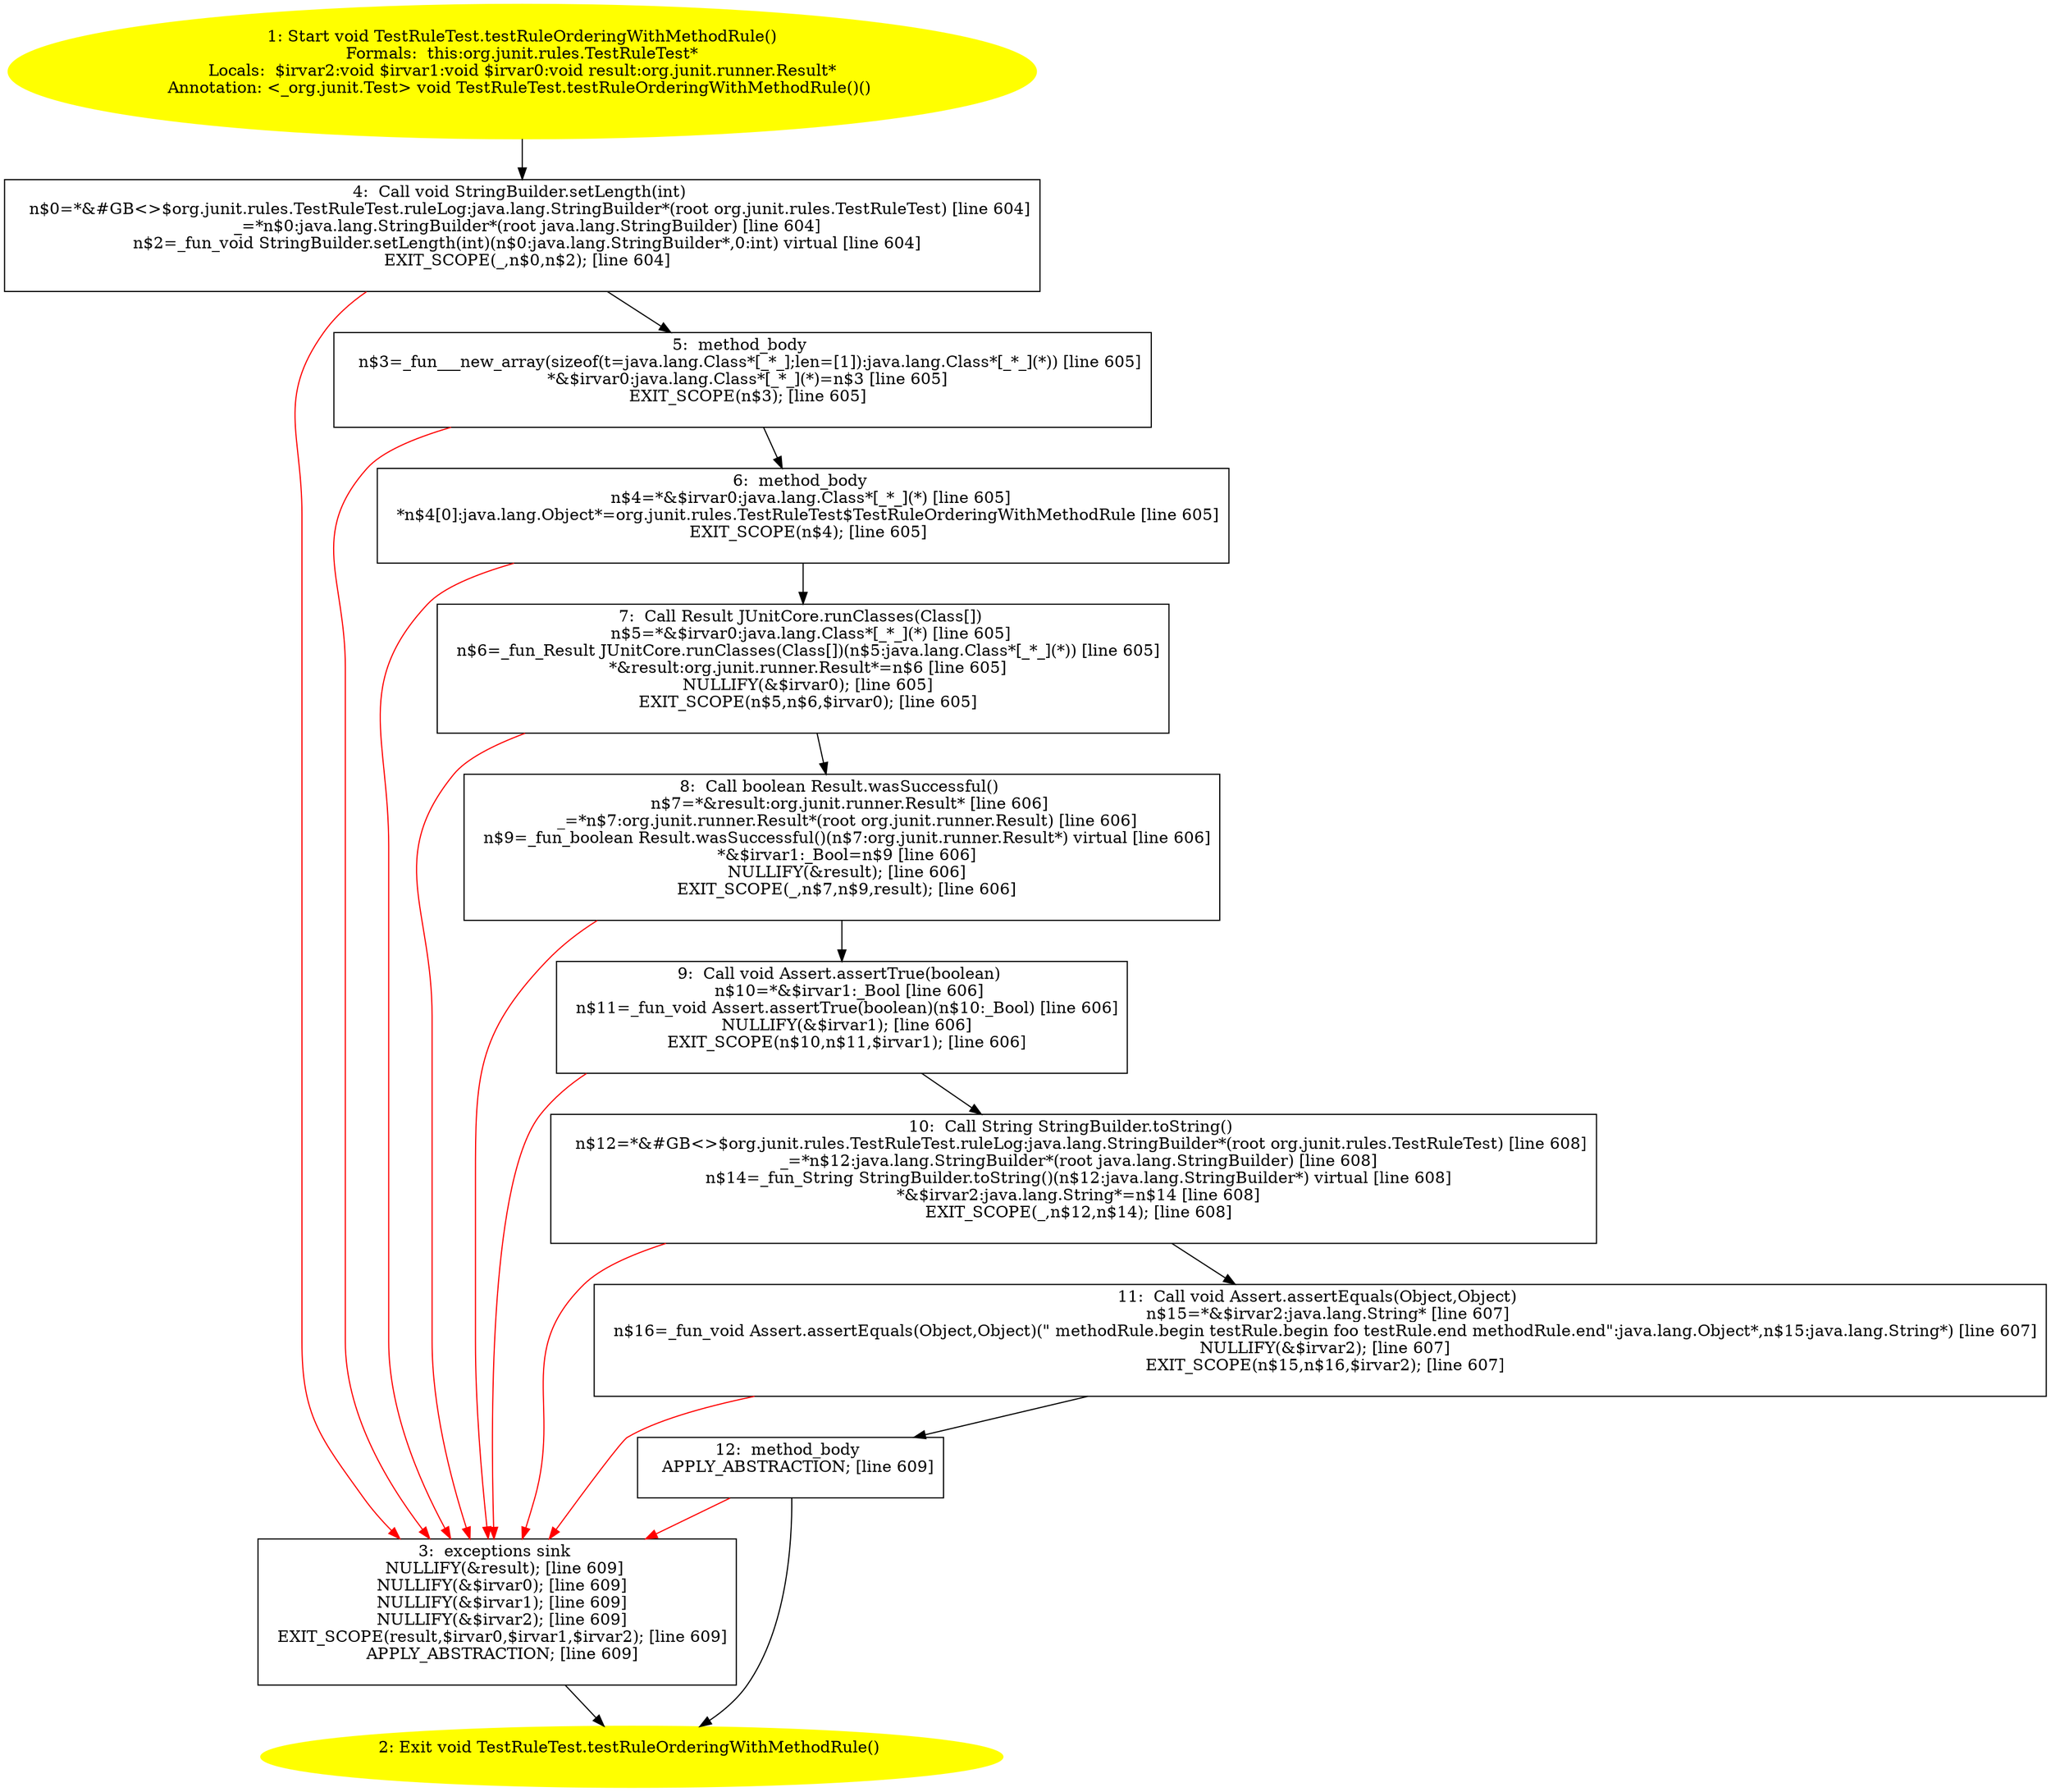 /* @generated */
digraph cfg {
"org.junit.rules.TestRuleTest.testRuleOrderingWithMethodRule():void.f852df980dda3ec21d1640f4f54ff58d_1" [label="1: Start void TestRuleTest.testRuleOrderingWithMethodRule()\nFormals:  this:org.junit.rules.TestRuleTest*\nLocals:  $irvar2:void $irvar1:void $irvar0:void result:org.junit.runner.Result*\nAnnotation: <_org.junit.Test> void TestRuleTest.testRuleOrderingWithMethodRule()() \n  " color=yellow style=filled]
	

	 "org.junit.rules.TestRuleTest.testRuleOrderingWithMethodRule():void.f852df980dda3ec21d1640f4f54ff58d_1" -> "org.junit.rules.TestRuleTest.testRuleOrderingWithMethodRule():void.f852df980dda3ec21d1640f4f54ff58d_4" ;
"org.junit.rules.TestRuleTest.testRuleOrderingWithMethodRule():void.f852df980dda3ec21d1640f4f54ff58d_2" [label="2: Exit void TestRuleTest.testRuleOrderingWithMethodRule() \n  " color=yellow style=filled]
	

"org.junit.rules.TestRuleTest.testRuleOrderingWithMethodRule():void.f852df980dda3ec21d1640f4f54ff58d_3" [label="3:  exceptions sink \n   NULLIFY(&result); [line 609]\n  NULLIFY(&$irvar0); [line 609]\n  NULLIFY(&$irvar1); [line 609]\n  NULLIFY(&$irvar2); [line 609]\n  EXIT_SCOPE(result,$irvar0,$irvar1,$irvar2); [line 609]\n  APPLY_ABSTRACTION; [line 609]\n " shape="box"]
	

	 "org.junit.rules.TestRuleTest.testRuleOrderingWithMethodRule():void.f852df980dda3ec21d1640f4f54ff58d_3" -> "org.junit.rules.TestRuleTest.testRuleOrderingWithMethodRule():void.f852df980dda3ec21d1640f4f54ff58d_2" ;
"org.junit.rules.TestRuleTest.testRuleOrderingWithMethodRule():void.f852df980dda3ec21d1640f4f54ff58d_4" [label="4:  Call void StringBuilder.setLength(int) \n   n$0=*&#GB<>$org.junit.rules.TestRuleTest.ruleLog:java.lang.StringBuilder*(root org.junit.rules.TestRuleTest) [line 604]\n  _=*n$0:java.lang.StringBuilder*(root java.lang.StringBuilder) [line 604]\n  n$2=_fun_void StringBuilder.setLength(int)(n$0:java.lang.StringBuilder*,0:int) virtual [line 604]\n  EXIT_SCOPE(_,n$0,n$2); [line 604]\n " shape="box"]
	

	 "org.junit.rules.TestRuleTest.testRuleOrderingWithMethodRule():void.f852df980dda3ec21d1640f4f54ff58d_4" -> "org.junit.rules.TestRuleTest.testRuleOrderingWithMethodRule():void.f852df980dda3ec21d1640f4f54ff58d_5" ;
	 "org.junit.rules.TestRuleTest.testRuleOrderingWithMethodRule():void.f852df980dda3ec21d1640f4f54ff58d_4" -> "org.junit.rules.TestRuleTest.testRuleOrderingWithMethodRule():void.f852df980dda3ec21d1640f4f54ff58d_3" [color="red" ];
"org.junit.rules.TestRuleTest.testRuleOrderingWithMethodRule():void.f852df980dda3ec21d1640f4f54ff58d_5" [label="5:  method_body \n   n$3=_fun___new_array(sizeof(t=java.lang.Class*[_*_];len=[1]):java.lang.Class*[_*_](*)) [line 605]\n  *&$irvar0:java.lang.Class*[_*_](*)=n$3 [line 605]\n  EXIT_SCOPE(n$3); [line 605]\n " shape="box"]
	

	 "org.junit.rules.TestRuleTest.testRuleOrderingWithMethodRule():void.f852df980dda3ec21d1640f4f54ff58d_5" -> "org.junit.rules.TestRuleTest.testRuleOrderingWithMethodRule():void.f852df980dda3ec21d1640f4f54ff58d_6" ;
	 "org.junit.rules.TestRuleTest.testRuleOrderingWithMethodRule():void.f852df980dda3ec21d1640f4f54ff58d_5" -> "org.junit.rules.TestRuleTest.testRuleOrderingWithMethodRule():void.f852df980dda3ec21d1640f4f54ff58d_3" [color="red" ];
"org.junit.rules.TestRuleTest.testRuleOrderingWithMethodRule():void.f852df980dda3ec21d1640f4f54ff58d_6" [label="6:  method_body \n   n$4=*&$irvar0:java.lang.Class*[_*_](*) [line 605]\n  *n$4[0]:java.lang.Object*=org.junit.rules.TestRuleTest$TestRuleOrderingWithMethodRule [line 605]\n  EXIT_SCOPE(n$4); [line 605]\n " shape="box"]
	

	 "org.junit.rules.TestRuleTest.testRuleOrderingWithMethodRule():void.f852df980dda3ec21d1640f4f54ff58d_6" -> "org.junit.rules.TestRuleTest.testRuleOrderingWithMethodRule():void.f852df980dda3ec21d1640f4f54ff58d_7" ;
	 "org.junit.rules.TestRuleTest.testRuleOrderingWithMethodRule():void.f852df980dda3ec21d1640f4f54ff58d_6" -> "org.junit.rules.TestRuleTest.testRuleOrderingWithMethodRule():void.f852df980dda3ec21d1640f4f54ff58d_3" [color="red" ];
"org.junit.rules.TestRuleTest.testRuleOrderingWithMethodRule():void.f852df980dda3ec21d1640f4f54ff58d_7" [label="7:  Call Result JUnitCore.runClasses(Class[]) \n   n$5=*&$irvar0:java.lang.Class*[_*_](*) [line 605]\n  n$6=_fun_Result JUnitCore.runClasses(Class[])(n$5:java.lang.Class*[_*_](*)) [line 605]\n  *&result:org.junit.runner.Result*=n$6 [line 605]\n  NULLIFY(&$irvar0); [line 605]\n  EXIT_SCOPE(n$5,n$6,$irvar0); [line 605]\n " shape="box"]
	

	 "org.junit.rules.TestRuleTest.testRuleOrderingWithMethodRule():void.f852df980dda3ec21d1640f4f54ff58d_7" -> "org.junit.rules.TestRuleTest.testRuleOrderingWithMethodRule():void.f852df980dda3ec21d1640f4f54ff58d_8" ;
	 "org.junit.rules.TestRuleTest.testRuleOrderingWithMethodRule():void.f852df980dda3ec21d1640f4f54ff58d_7" -> "org.junit.rules.TestRuleTest.testRuleOrderingWithMethodRule():void.f852df980dda3ec21d1640f4f54ff58d_3" [color="red" ];
"org.junit.rules.TestRuleTest.testRuleOrderingWithMethodRule():void.f852df980dda3ec21d1640f4f54ff58d_8" [label="8:  Call boolean Result.wasSuccessful() \n   n$7=*&result:org.junit.runner.Result* [line 606]\n  _=*n$7:org.junit.runner.Result*(root org.junit.runner.Result) [line 606]\n  n$9=_fun_boolean Result.wasSuccessful()(n$7:org.junit.runner.Result*) virtual [line 606]\n  *&$irvar1:_Bool=n$9 [line 606]\n  NULLIFY(&result); [line 606]\n  EXIT_SCOPE(_,n$7,n$9,result); [line 606]\n " shape="box"]
	

	 "org.junit.rules.TestRuleTest.testRuleOrderingWithMethodRule():void.f852df980dda3ec21d1640f4f54ff58d_8" -> "org.junit.rules.TestRuleTest.testRuleOrderingWithMethodRule():void.f852df980dda3ec21d1640f4f54ff58d_9" ;
	 "org.junit.rules.TestRuleTest.testRuleOrderingWithMethodRule():void.f852df980dda3ec21d1640f4f54ff58d_8" -> "org.junit.rules.TestRuleTest.testRuleOrderingWithMethodRule():void.f852df980dda3ec21d1640f4f54ff58d_3" [color="red" ];
"org.junit.rules.TestRuleTest.testRuleOrderingWithMethodRule():void.f852df980dda3ec21d1640f4f54ff58d_9" [label="9:  Call void Assert.assertTrue(boolean) \n   n$10=*&$irvar1:_Bool [line 606]\n  n$11=_fun_void Assert.assertTrue(boolean)(n$10:_Bool) [line 606]\n  NULLIFY(&$irvar1); [line 606]\n  EXIT_SCOPE(n$10,n$11,$irvar1); [line 606]\n " shape="box"]
	

	 "org.junit.rules.TestRuleTest.testRuleOrderingWithMethodRule():void.f852df980dda3ec21d1640f4f54ff58d_9" -> "org.junit.rules.TestRuleTest.testRuleOrderingWithMethodRule():void.f852df980dda3ec21d1640f4f54ff58d_10" ;
	 "org.junit.rules.TestRuleTest.testRuleOrderingWithMethodRule():void.f852df980dda3ec21d1640f4f54ff58d_9" -> "org.junit.rules.TestRuleTest.testRuleOrderingWithMethodRule():void.f852df980dda3ec21d1640f4f54ff58d_3" [color="red" ];
"org.junit.rules.TestRuleTest.testRuleOrderingWithMethodRule():void.f852df980dda3ec21d1640f4f54ff58d_10" [label="10:  Call String StringBuilder.toString() \n   n$12=*&#GB<>$org.junit.rules.TestRuleTest.ruleLog:java.lang.StringBuilder*(root org.junit.rules.TestRuleTest) [line 608]\n  _=*n$12:java.lang.StringBuilder*(root java.lang.StringBuilder) [line 608]\n  n$14=_fun_String StringBuilder.toString()(n$12:java.lang.StringBuilder*) virtual [line 608]\n  *&$irvar2:java.lang.String*=n$14 [line 608]\n  EXIT_SCOPE(_,n$12,n$14); [line 608]\n " shape="box"]
	

	 "org.junit.rules.TestRuleTest.testRuleOrderingWithMethodRule():void.f852df980dda3ec21d1640f4f54ff58d_10" -> "org.junit.rules.TestRuleTest.testRuleOrderingWithMethodRule():void.f852df980dda3ec21d1640f4f54ff58d_11" ;
	 "org.junit.rules.TestRuleTest.testRuleOrderingWithMethodRule():void.f852df980dda3ec21d1640f4f54ff58d_10" -> "org.junit.rules.TestRuleTest.testRuleOrderingWithMethodRule():void.f852df980dda3ec21d1640f4f54ff58d_3" [color="red" ];
"org.junit.rules.TestRuleTest.testRuleOrderingWithMethodRule():void.f852df980dda3ec21d1640f4f54ff58d_11" [label="11:  Call void Assert.assertEquals(Object,Object) \n   n$15=*&$irvar2:java.lang.String* [line 607]\n  n$16=_fun_void Assert.assertEquals(Object,Object)(\" methodRule.begin testRule.begin foo testRule.end methodRule.end\":java.lang.Object*,n$15:java.lang.String*) [line 607]\n  NULLIFY(&$irvar2); [line 607]\n  EXIT_SCOPE(n$15,n$16,$irvar2); [line 607]\n " shape="box"]
	

	 "org.junit.rules.TestRuleTest.testRuleOrderingWithMethodRule():void.f852df980dda3ec21d1640f4f54ff58d_11" -> "org.junit.rules.TestRuleTest.testRuleOrderingWithMethodRule():void.f852df980dda3ec21d1640f4f54ff58d_12" ;
	 "org.junit.rules.TestRuleTest.testRuleOrderingWithMethodRule():void.f852df980dda3ec21d1640f4f54ff58d_11" -> "org.junit.rules.TestRuleTest.testRuleOrderingWithMethodRule():void.f852df980dda3ec21d1640f4f54ff58d_3" [color="red" ];
"org.junit.rules.TestRuleTest.testRuleOrderingWithMethodRule():void.f852df980dda3ec21d1640f4f54ff58d_12" [label="12:  method_body \n   APPLY_ABSTRACTION; [line 609]\n " shape="box"]
	

	 "org.junit.rules.TestRuleTest.testRuleOrderingWithMethodRule():void.f852df980dda3ec21d1640f4f54ff58d_12" -> "org.junit.rules.TestRuleTest.testRuleOrderingWithMethodRule():void.f852df980dda3ec21d1640f4f54ff58d_2" ;
	 "org.junit.rules.TestRuleTest.testRuleOrderingWithMethodRule():void.f852df980dda3ec21d1640f4f54ff58d_12" -> "org.junit.rules.TestRuleTest.testRuleOrderingWithMethodRule():void.f852df980dda3ec21d1640f4f54ff58d_3" [color="red" ];
}
